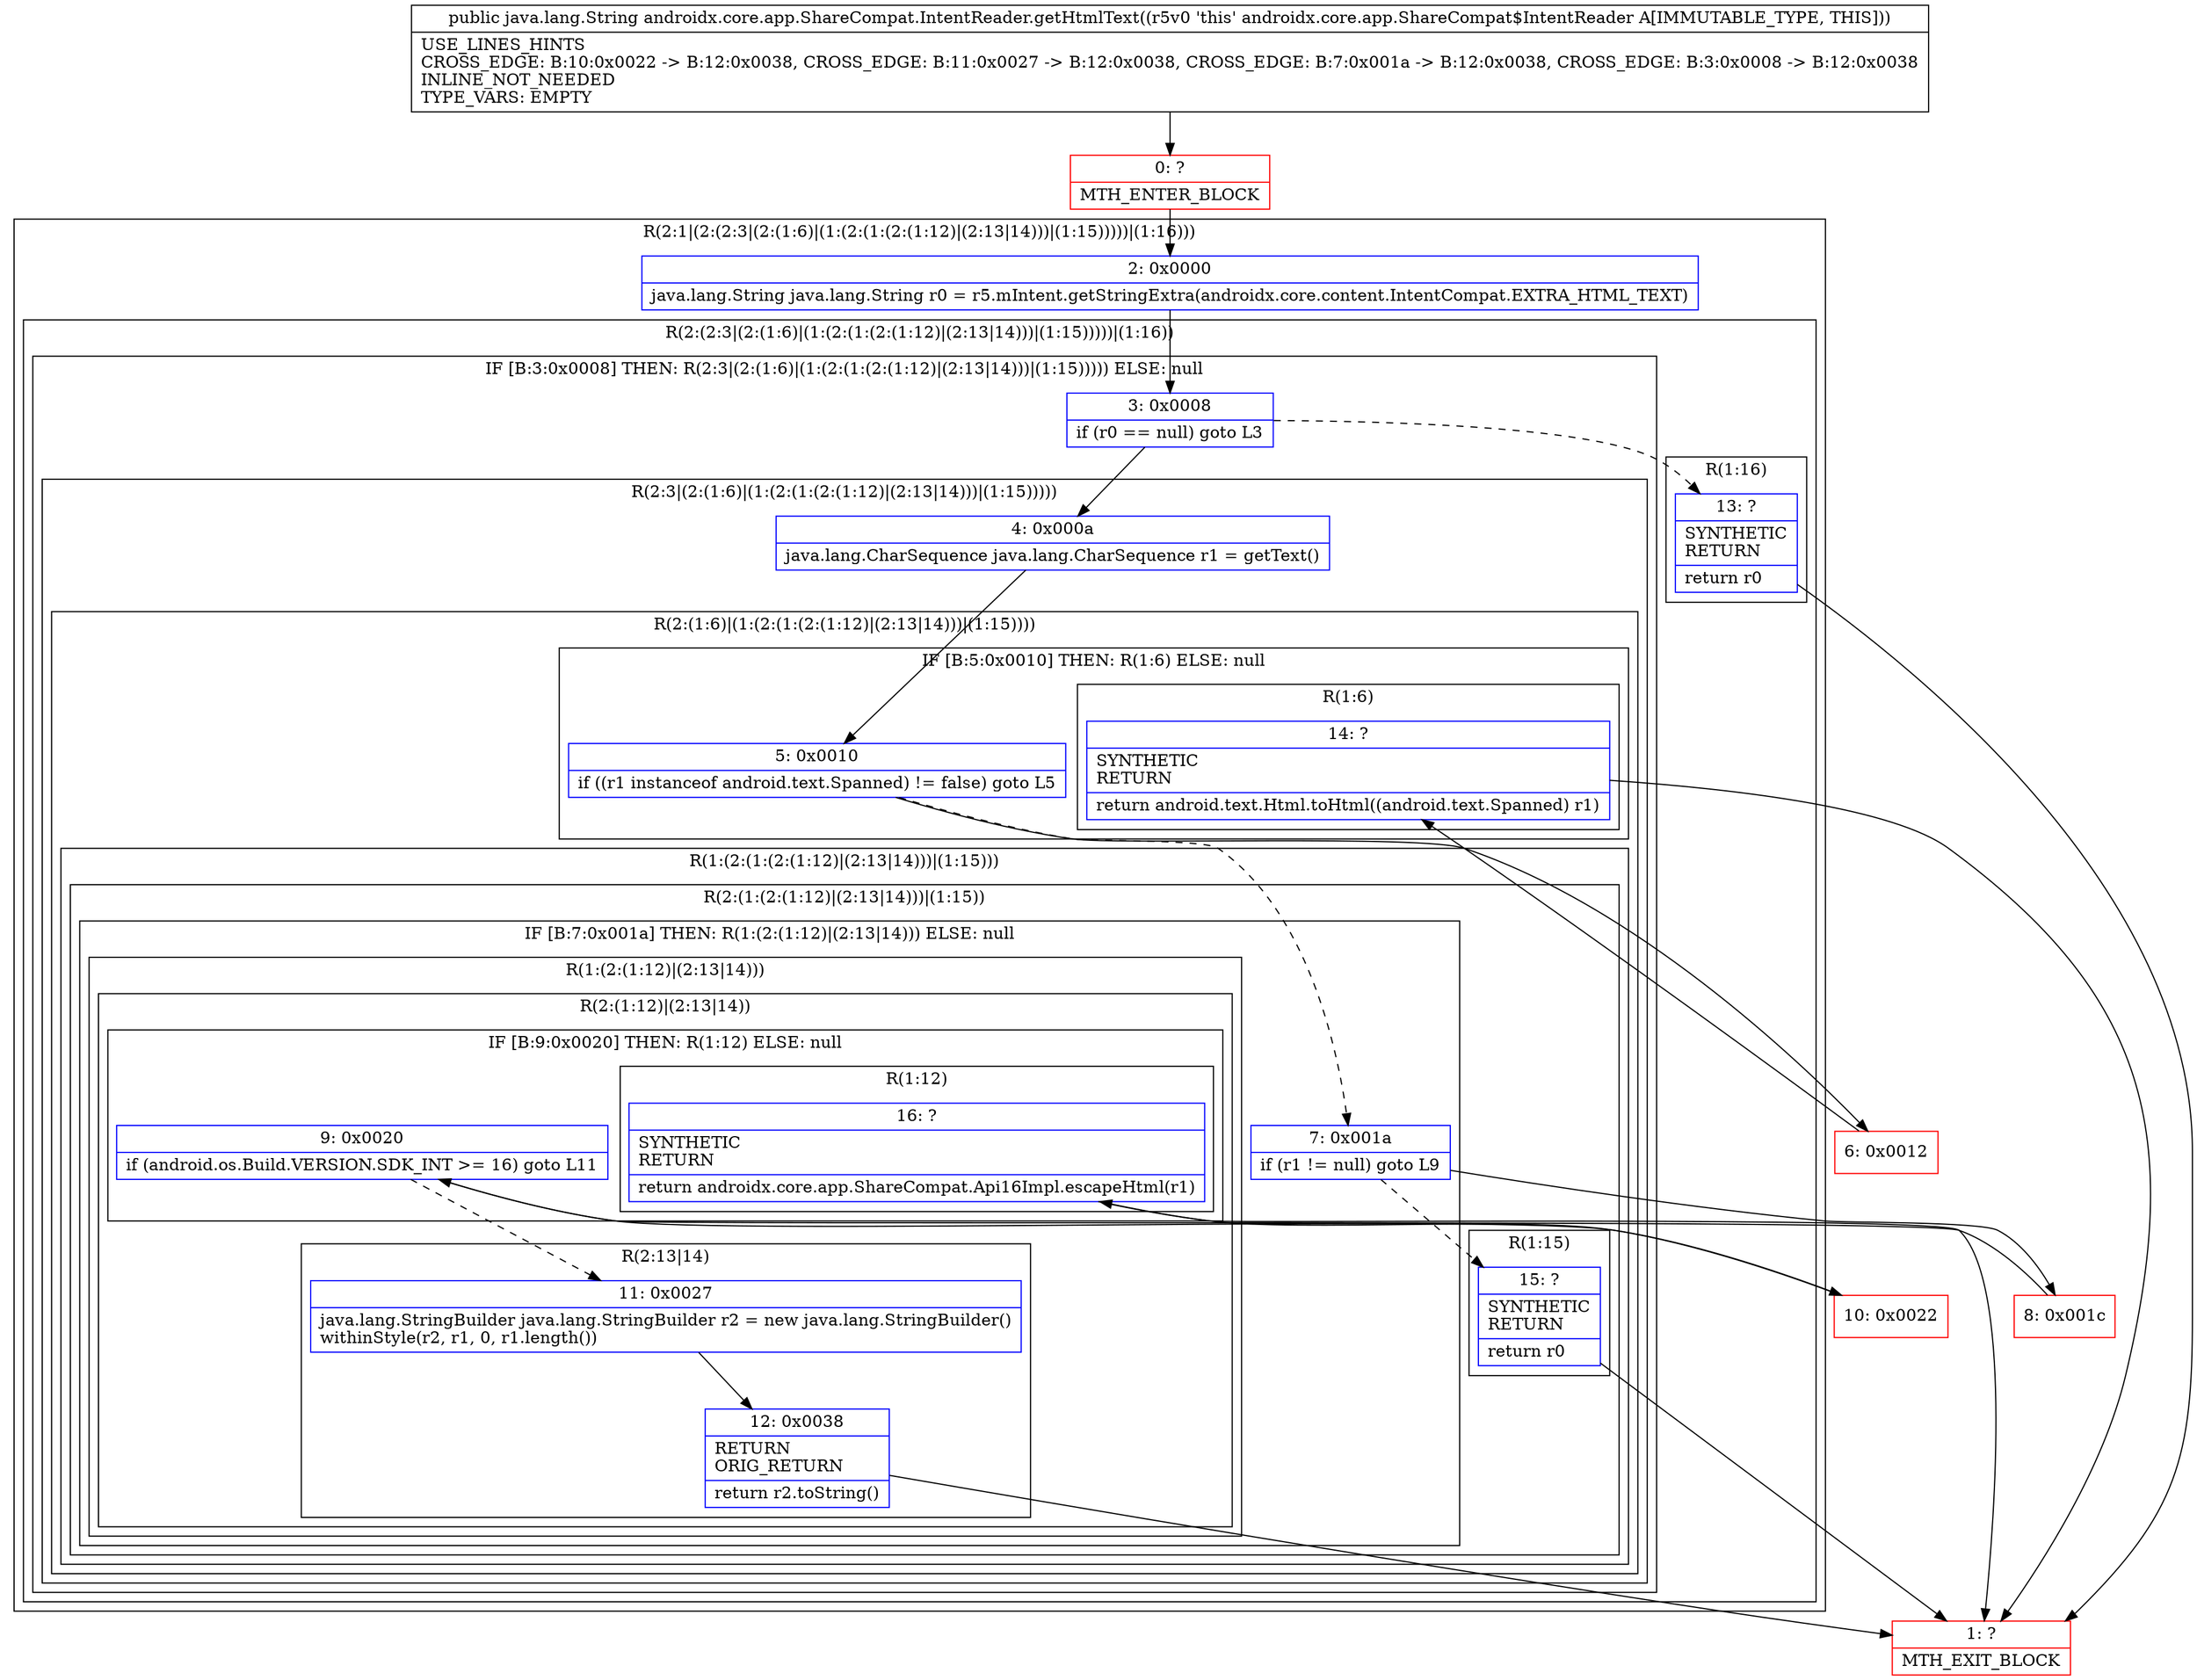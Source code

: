 digraph "CFG forandroidx.core.app.ShareCompat.IntentReader.getHtmlText()Ljava\/lang\/String;" {
subgraph cluster_Region_1966795446 {
label = "R(2:1|(2:(2:3|(2:(1:6)|(1:(2:(1:(2:(1:12)|(2:13|14)))|(1:15)))))|(1:16)))";
node [shape=record,color=blue];
Node_2 [shape=record,label="{2\:\ 0x0000|java.lang.String java.lang.String r0 = r5.mIntent.getStringExtra(androidx.core.content.IntentCompat.EXTRA_HTML_TEXT)\l}"];
subgraph cluster_Region_325019229 {
label = "R(2:(2:3|(2:(1:6)|(1:(2:(1:(2:(1:12)|(2:13|14)))|(1:15)))))|(1:16))";
node [shape=record,color=blue];
subgraph cluster_IfRegion_1462843110 {
label = "IF [B:3:0x0008] THEN: R(2:3|(2:(1:6)|(1:(2:(1:(2:(1:12)|(2:13|14)))|(1:15))))) ELSE: null";
node [shape=record,color=blue];
Node_3 [shape=record,label="{3\:\ 0x0008|if (r0 == null) goto L3\l}"];
subgraph cluster_Region_861219853 {
label = "R(2:3|(2:(1:6)|(1:(2:(1:(2:(1:12)|(2:13|14)))|(1:15)))))";
node [shape=record,color=blue];
Node_4 [shape=record,label="{4\:\ 0x000a|java.lang.CharSequence java.lang.CharSequence r1 = getText()\l}"];
subgraph cluster_Region_761620734 {
label = "R(2:(1:6)|(1:(2:(1:(2:(1:12)|(2:13|14)))|(1:15))))";
node [shape=record,color=blue];
subgraph cluster_IfRegion_1829616263 {
label = "IF [B:5:0x0010] THEN: R(1:6) ELSE: null";
node [shape=record,color=blue];
Node_5 [shape=record,label="{5\:\ 0x0010|if ((r1 instanceof android.text.Spanned) != false) goto L5\l}"];
subgraph cluster_Region_415828836 {
label = "R(1:6)";
node [shape=record,color=blue];
Node_14 [shape=record,label="{14\:\ ?|SYNTHETIC\lRETURN\l|return android.text.Html.toHtml((android.text.Spanned) r1)\l}"];
}
}
subgraph cluster_Region_444773022 {
label = "R(1:(2:(1:(2:(1:12)|(2:13|14)))|(1:15)))";
node [shape=record,color=blue];
subgraph cluster_Region_779274217 {
label = "R(2:(1:(2:(1:12)|(2:13|14)))|(1:15))";
node [shape=record,color=blue];
subgraph cluster_IfRegion_1239303588 {
label = "IF [B:7:0x001a] THEN: R(1:(2:(1:12)|(2:13|14))) ELSE: null";
node [shape=record,color=blue];
Node_7 [shape=record,label="{7\:\ 0x001a|if (r1 != null) goto L9\l}"];
subgraph cluster_Region_1182216692 {
label = "R(1:(2:(1:12)|(2:13|14)))";
node [shape=record,color=blue];
subgraph cluster_Region_1079219036 {
label = "R(2:(1:12)|(2:13|14))";
node [shape=record,color=blue];
subgraph cluster_IfRegion_1330306954 {
label = "IF [B:9:0x0020] THEN: R(1:12) ELSE: null";
node [shape=record,color=blue];
Node_9 [shape=record,label="{9\:\ 0x0020|if (android.os.Build.VERSION.SDK_INT \>= 16) goto L11\l}"];
subgraph cluster_Region_1408314838 {
label = "R(1:12)";
node [shape=record,color=blue];
Node_16 [shape=record,label="{16\:\ ?|SYNTHETIC\lRETURN\l|return androidx.core.app.ShareCompat.Api16Impl.escapeHtml(r1)\l}"];
}
}
subgraph cluster_Region_1395158189 {
label = "R(2:13|14)";
node [shape=record,color=blue];
Node_11 [shape=record,label="{11\:\ 0x0027|java.lang.StringBuilder java.lang.StringBuilder r2 = new java.lang.StringBuilder()\lwithinStyle(r2, r1, 0, r1.length())\l}"];
Node_12 [shape=record,label="{12\:\ 0x0038|RETURN\lORIG_RETURN\l|return r2.toString()\l}"];
}
}
}
}
subgraph cluster_Region_178255311 {
label = "R(1:15)";
node [shape=record,color=blue];
Node_15 [shape=record,label="{15\:\ ?|SYNTHETIC\lRETURN\l|return r0\l}"];
}
}
}
}
}
}
subgraph cluster_Region_286788546 {
label = "R(1:16)";
node [shape=record,color=blue];
Node_13 [shape=record,label="{13\:\ ?|SYNTHETIC\lRETURN\l|return r0\l}"];
}
}
}
Node_0 [shape=record,color=red,label="{0\:\ ?|MTH_ENTER_BLOCK\l}"];
Node_6 [shape=record,color=red,label="{6\:\ 0x0012}"];
Node_1 [shape=record,color=red,label="{1\:\ ?|MTH_EXIT_BLOCK\l}"];
Node_8 [shape=record,color=red,label="{8\:\ 0x001c}"];
Node_10 [shape=record,color=red,label="{10\:\ 0x0022}"];
MethodNode[shape=record,label="{public java.lang.String androidx.core.app.ShareCompat.IntentReader.getHtmlText((r5v0 'this' androidx.core.app.ShareCompat$IntentReader A[IMMUTABLE_TYPE, THIS]))  | USE_LINES_HINTS\lCROSS_EDGE: B:10:0x0022 \-\> B:12:0x0038, CROSS_EDGE: B:11:0x0027 \-\> B:12:0x0038, CROSS_EDGE: B:7:0x001a \-\> B:12:0x0038, CROSS_EDGE: B:3:0x0008 \-\> B:12:0x0038\lINLINE_NOT_NEEDED\lTYPE_VARS: EMPTY\l}"];
MethodNode -> Node_0;Node_2 -> Node_3;
Node_3 -> Node_4;
Node_3 -> Node_13[style=dashed];
Node_4 -> Node_5;
Node_5 -> Node_6;
Node_5 -> Node_7[style=dashed];
Node_14 -> Node_1;
Node_7 -> Node_8;
Node_7 -> Node_15[style=dashed];
Node_9 -> Node_10;
Node_9 -> Node_11[style=dashed];
Node_16 -> Node_1;
Node_11 -> Node_12;
Node_12 -> Node_1;
Node_15 -> Node_1;
Node_13 -> Node_1;
Node_0 -> Node_2;
Node_6 -> Node_14;
Node_8 -> Node_9;
Node_10 -> Node_16;
}

